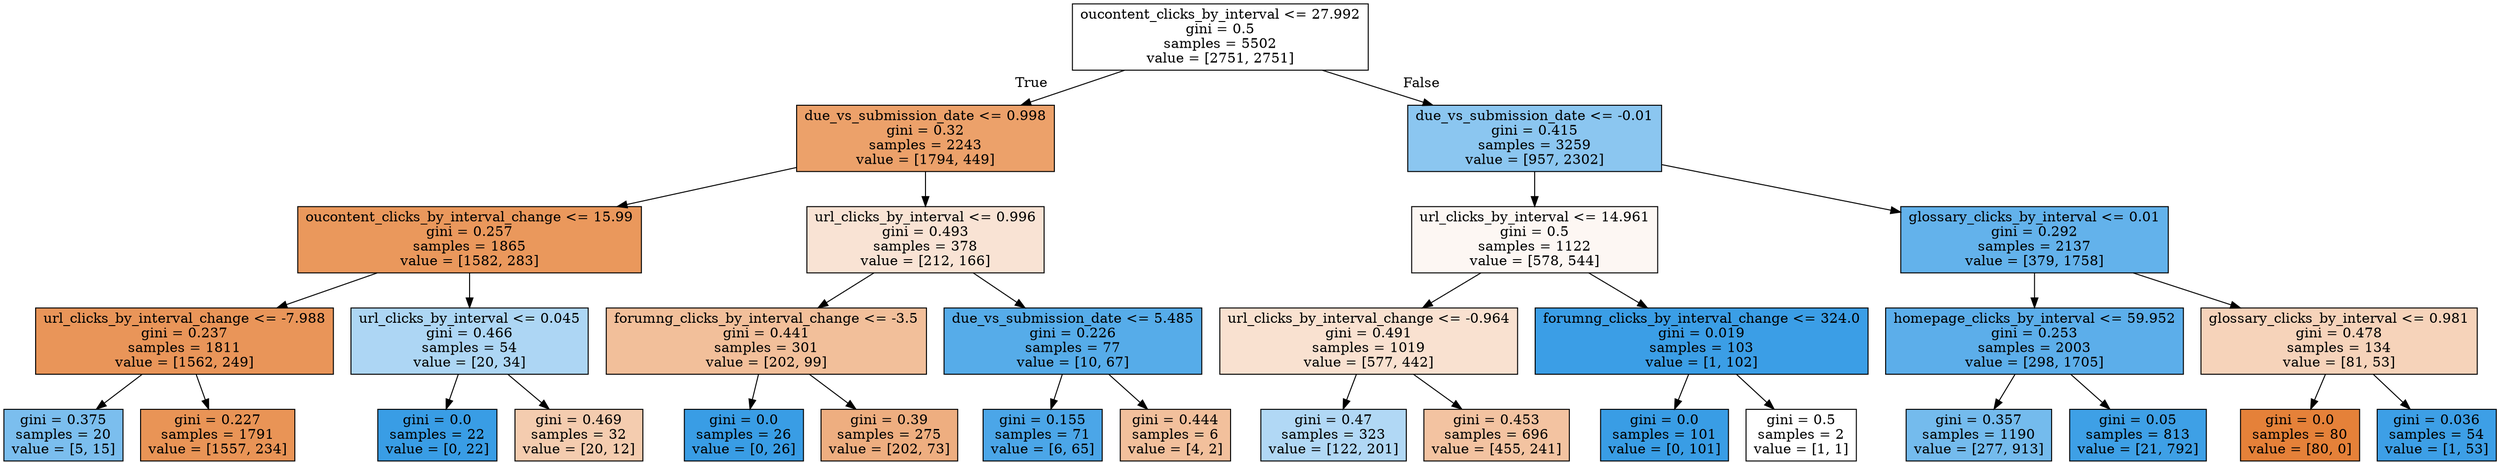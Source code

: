 digraph Tree {
node [shape=box, style="filled", color="black"] ;
0 [label="oucontent_clicks_by_interval <= 27.992\ngini = 0.5\nsamples = 5502\nvalue = [2751, 2751]", fillcolor="#e5813900"] ;
1 [label="due_vs_submission_date <= 0.998\ngini = 0.32\nsamples = 2243\nvalue = [1794, 449]", fillcolor="#e58139bf"] ;
0 -> 1 [labeldistance=2.5, labelangle=45, headlabel="True"] ;
2 [label="oucontent_clicks_by_interval_change <= 15.99\ngini = 0.257\nsamples = 1865\nvalue = [1582, 283]", fillcolor="#e58139d1"] ;
1 -> 2 ;
3 [label="url_clicks_by_interval_change <= -7.988\ngini = 0.237\nsamples = 1811\nvalue = [1562, 249]", fillcolor="#e58139d6"] ;
2 -> 3 ;
4 [label="gini = 0.375\nsamples = 20\nvalue = [5, 15]", fillcolor="#399de5aa"] ;
3 -> 4 ;
5 [label="gini = 0.227\nsamples = 1791\nvalue = [1557, 234]", fillcolor="#e58139d9"] ;
3 -> 5 ;
6 [label="url_clicks_by_interval <= 0.045\ngini = 0.466\nsamples = 54\nvalue = [20, 34]", fillcolor="#399de569"] ;
2 -> 6 ;
7 [label="gini = 0.0\nsamples = 22\nvalue = [0, 22]", fillcolor="#399de5ff"] ;
6 -> 7 ;
8 [label="gini = 0.469\nsamples = 32\nvalue = [20, 12]", fillcolor="#e5813966"] ;
6 -> 8 ;
9 [label="url_clicks_by_interval <= 0.996\ngini = 0.493\nsamples = 378\nvalue = [212, 166]", fillcolor="#e5813937"] ;
1 -> 9 ;
10 [label="forumng_clicks_by_interval_change <= -3.5\ngini = 0.441\nsamples = 301\nvalue = [202, 99]", fillcolor="#e5813982"] ;
9 -> 10 ;
11 [label="gini = 0.0\nsamples = 26\nvalue = [0, 26]", fillcolor="#399de5ff"] ;
10 -> 11 ;
12 [label="gini = 0.39\nsamples = 275\nvalue = [202, 73]", fillcolor="#e58139a3"] ;
10 -> 12 ;
13 [label="due_vs_submission_date <= 5.485\ngini = 0.226\nsamples = 77\nvalue = [10, 67]", fillcolor="#399de5d9"] ;
9 -> 13 ;
14 [label="gini = 0.155\nsamples = 71\nvalue = [6, 65]", fillcolor="#399de5e7"] ;
13 -> 14 ;
15 [label="gini = 0.444\nsamples = 6\nvalue = [4, 2]", fillcolor="#e581397f"] ;
13 -> 15 ;
16 [label="due_vs_submission_date <= -0.01\ngini = 0.415\nsamples = 3259\nvalue = [957, 2302]", fillcolor="#399de595"] ;
0 -> 16 [labeldistance=2.5, labelangle=-45, headlabel="False"] ;
17 [label="url_clicks_by_interval <= 14.961\ngini = 0.5\nsamples = 1122\nvalue = [578, 544]", fillcolor="#e581390f"] ;
16 -> 17 ;
18 [label="url_clicks_by_interval_change <= -0.964\ngini = 0.491\nsamples = 1019\nvalue = [577, 442]", fillcolor="#e581393c"] ;
17 -> 18 ;
19 [label="gini = 0.47\nsamples = 323\nvalue = [122, 201]", fillcolor="#399de564"] ;
18 -> 19 ;
20 [label="gini = 0.453\nsamples = 696\nvalue = [455, 241]", fillcolor="#e5813978"] ;
18 -> 20 ;
21 [label="forumng_clicks_by_interval_change <= 324.0\ngini = 0.019\nsamples = 103\nvalue = [1, 102]", fillcolor="#399de5fc"] ;
17 -> 21 ;
22 [label="gini = 0.0\nsamples = 101\nvalue = [0, 101]", fillcolor="#399de5ff"] ;
21 -> 22 ;
23 [label="gini = 0.5\nsamples = 2\nvalue = [1, 1]", fillcolor="#e5813900"] ;
21 -> 23 ;
24 [label="glossary_clicks_by_interval <= 0.01\ngini = 0.292\nsamples = 2137\nvalue = [379, 1758]", fillcolor="#399de5c8"] ;
16 -> 24 ;
25 [label="homepage_clicks_by_interval <= 59.952\ngini = 0.253\nsamples = 2003\nvalue = [298, 1705]", fillcolor="#399de5d2"] ;
24 -> 25 ;
26 [label="gini = 0.357\nsamples = 1190\nvalue = [277, 913]", fillcolor="#399de5b2"] ;
25 -> 26 ;
27 [label="gini = 0.05\nsamples = 813\nvalue = [21, 792]", fillcolor="#399de5f8"] ;
25 -> 27 ;
28 [label="glossary_clicks_by_interval <= 0.981\ngini = 0.478\nsamples = 134\nvalue = [81, 53]", fillcolor="#e5813958"] ;
24 -> 28 ;
29 [label="gini = 0.0\nsamples = 80\nvalue = [80, 0]", fillcolor="#e58139ff"] ;
28 -> 29 ;
30 [label="gini = 0.036\nsamples = 54\nvalue = [1, 53]", fillcolor="#399de5fa"] ;
28 -> 30 ;
}